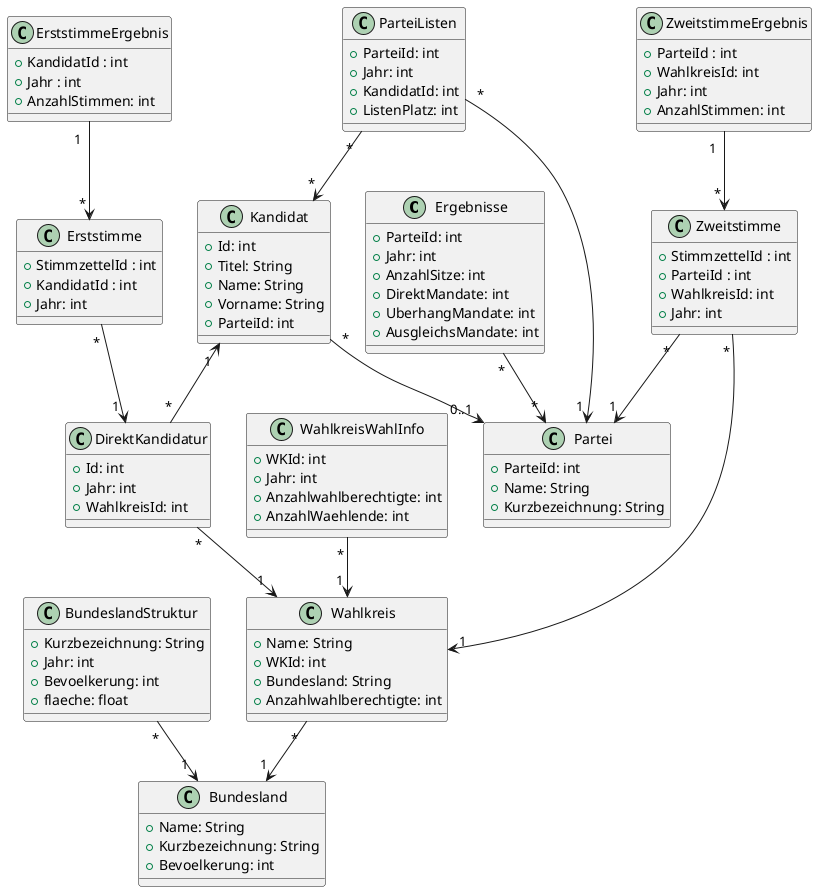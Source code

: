 @startuml

class Ergebnisse {
  + ParteiId: int
  + Jahr: int
  + AnzahlSitze: int
  + DirektMandate: int
  + UberhangMandate: int
  + AusgleichsMandate: int
}

class ErststimmeErgebnis {
   + KandidatId : int
   + Jahr : int
   + AnzahlStimmen: int
}

class ZweitstimmeErgebnis {
   + ParteiId : int
   + WahlkreisId: int
   + Jahr: int
   + AnzahlStimmen: int
}

class Erststimme {
   + StimmzettelId : int
   + KandidatId : int
   + Jahr: int
}

class Zweitstimme {
   + StimmzettelId : int
   + ParteiId : int
   + WahlkreisId: int
   + Jahr: int
}

class Wahlkreis {
  + Name: String
  + WKId: int
  + Bundesland: String
  + Anzahlwahlberechtigte: int
}

class WahlkreisWahlInfo {
  + WKId: int
  + Jahr: int
  + Anzahlwahlberechtigte: int
  + AnzahlWaehlende: int
}

class Bundesland {
  + Name: String
  + Kurzbezeichnung: String
  + Bevoelkerung: int
}

class BundeslandStruktur {
  + Kurzbezeichnung: String
  + Jahr: int
  + Bevoelkerung: int
  + flaeche: float
}

class Kandidat {
  + Id: int
  + Titel: String
  + Name: String
  + Vorname: String
  + ParteiId: int
}

class DirektKandidatur {
  + Id: int
  + Jahr: int
  + WahlkreisId: int
}

class Partei {
  + ParteiId: int
  + Name: String
  + Kurzbezeichnung: String
}

class ParteiListen {
  + ParteiId: int
  + Jahr: int
  + KandidatId: int
  + ListenPlatz: int
}



Wahlkreis " * " --> " 1 " Bundesland 

WahlkreisWahlInfo " * " --> " 1 " Wahlkreis

BundeslandStruktur " * " --> " 1 " Bundesland


ParteiListen " * " --> " 1 " Partei

ParteiListen " * " -->  " * " Kandidat

Kandidat " *  " --> " 0..1 " Partei

Kandidat " 1 " <-- " * " DirektKandidatur

DirektKandidatur " * " --> " 1 " Wahlkreis

Zweitstimme "  * " --> " 1 " Partei

Zweitstimme " * " --> " 1 " Wahlkreis

Erststimme " * " --> " 1 " DirektKandidatur

Ergebnisse  " * "  --> " * "  Partei

ZweitstimmeErgebnis " 1  " --> " * "  Zweitstimme

ErststimmeErgebnis " 1  " --> " * "  Erststimme


@enduml